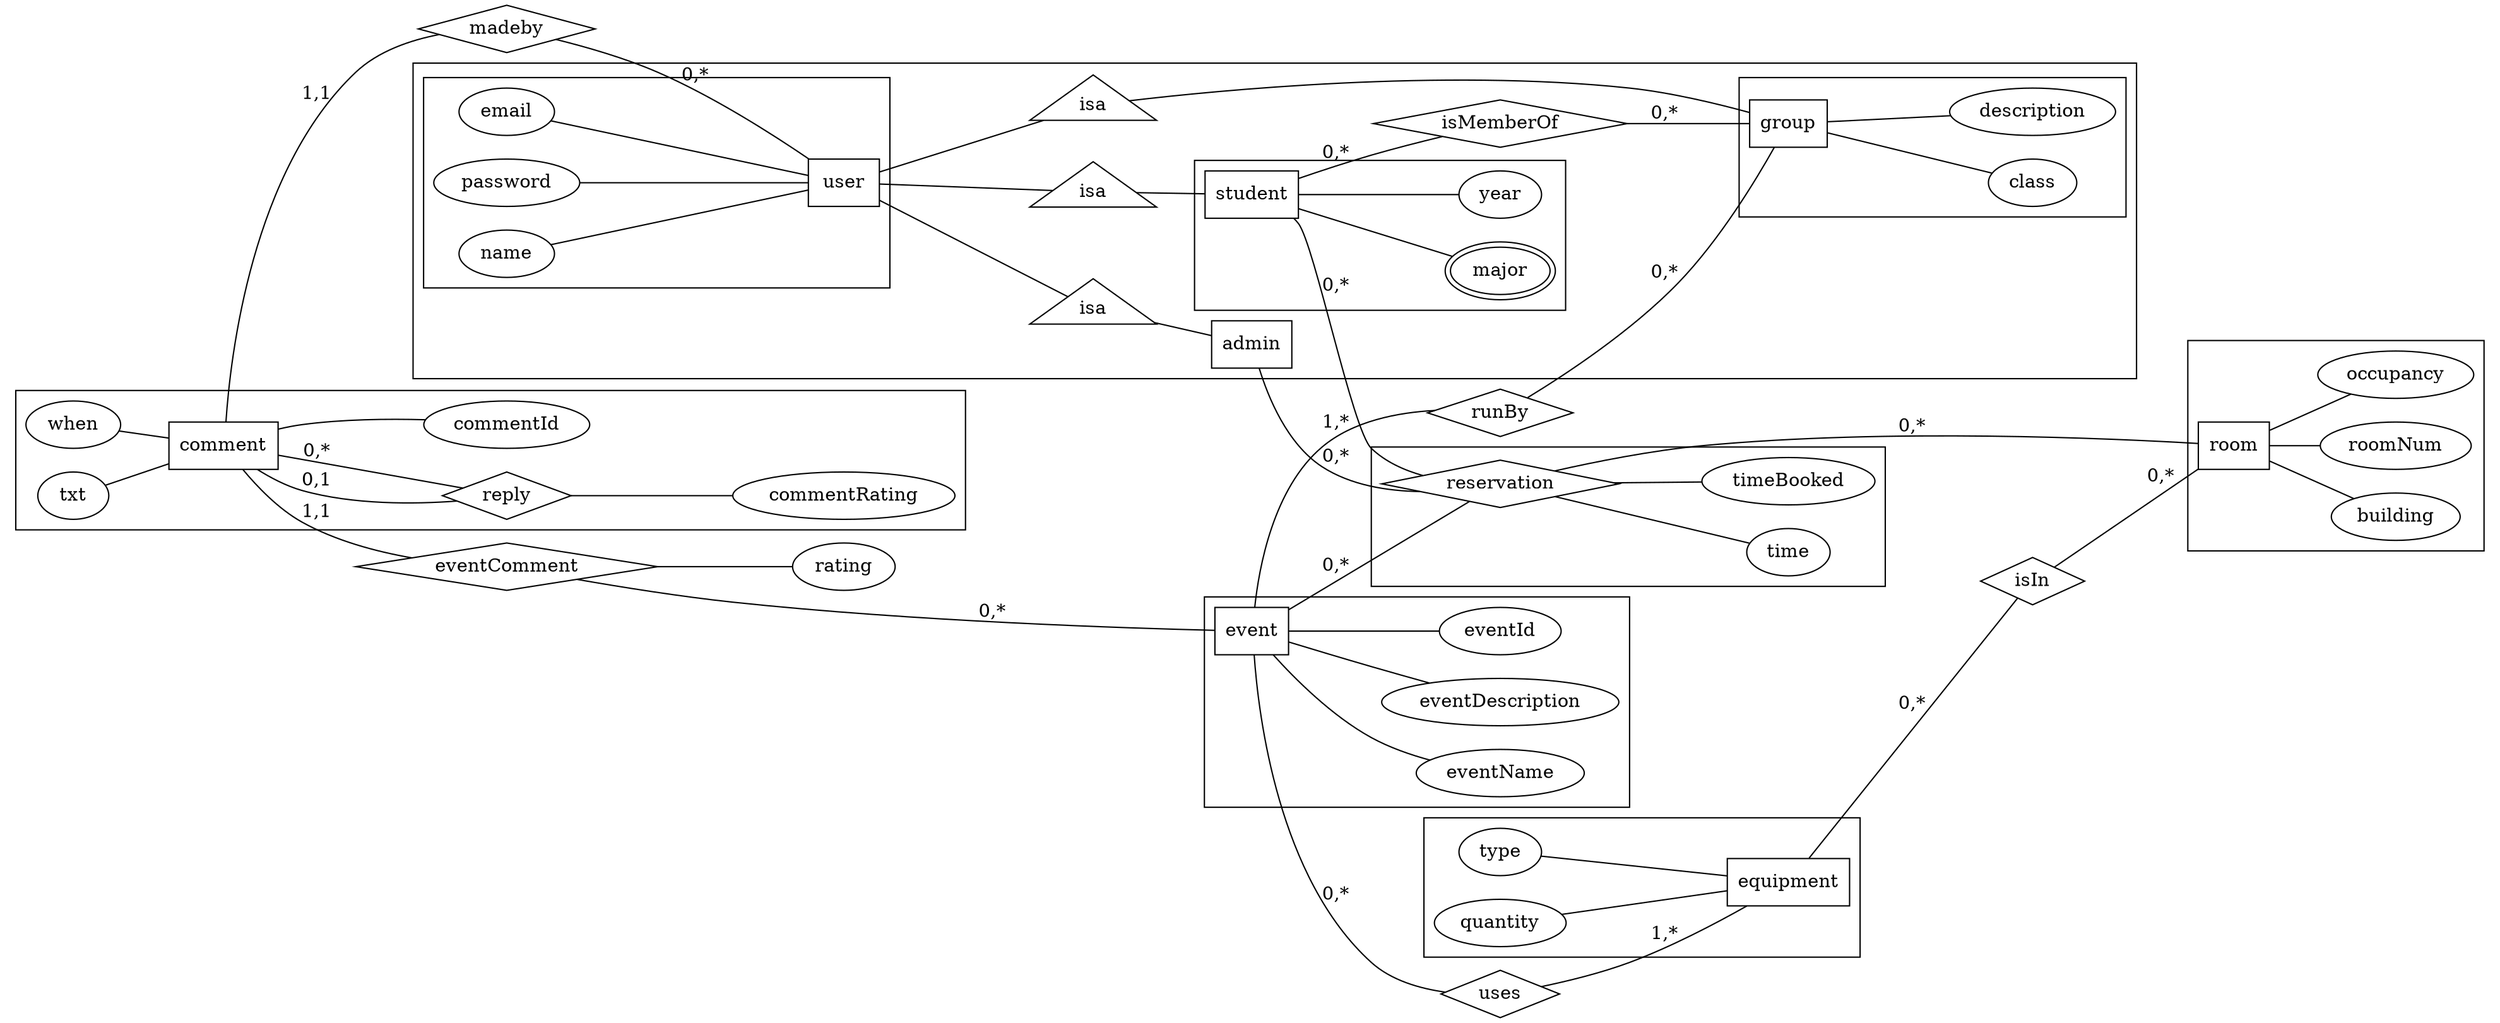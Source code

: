 graph{
rankdir=LR;

group [shape=box];
event [shape=box];
user [shape=box];
admin [shape=box];
student [shape=box];
room [shape=box];
//session [shape=box];
comment [shape=box];
equipment [shape=box];

isaadmin [shape=triangle,label=isa];
isastudent [shape=triangle,label=isa];
isagroup [shape=triangle,label=isa];

isMemberOf [shape=diamond];
reservation [shape=diamond]; //make this an entity and relations not one-to-one?
//loggedIn [shape=diamond];
eventComment [shape=diamond];
madeby [shape=diamond];
reply [shape=diamond];
isIn [shape=diamond];
uses [shape=diamond];
runBy [shape=diamond];

//stuff[peripheries=2];
major [peripheries=2];

//session--loggedIn [label="0,1"];
//loggedIn--user [label="0,*"];

eventComment--event [label="0,*"];
comment--eventComment [label="1,1"];
comment--madeby [label="1,1"];
madeby--user [label="0,*"];



equipment--isIn [label="0,*"];
isIn--room [label="0,*"];

event--runBy [label="1,*"];
runBy--group [label="0,*"];
event--uses [label="0,*"];
uses--equipment [label="1,*"];

//primary key of reservation is room and time?
student--reservation [label="0,*"];
reservation--room [label="0,*"];
reservation--event [label="0,*"]; //events can be in un-reservable places
admin--reservation [label="0,*"];

//attributes
subgraph cluster_users{

user--isastudent--student;
user--isaadmin--admin;
user--isagroup--group;


student--isMemberOf [label="0,*"];
isMemberOf--group [label="0,*"];


subgraph cluster_usergraph {
name--user;
email--user; //key
password--user;
}
subgraph cluster_studentgraph{
student--year;
student--major;
}

admin;

subgraph cluster_groupgraph{
group--class;
group--description;
//group--groupName; //key
//group--groupEmail; 
}
}

subgraph cluster_roomgraph{
room--building; //key
room--roomNum; //key
room--occupancy;
//stuff--room;
}

subgraph cluster_eventgraph{
event--eventName;
event--eventDescription;
event--eventId; //key
}

subgraph cluster_reservationgraph{
reservation--time;
reservation--timeBooked;
}

eventComment--rating;

subgraph cluster_commentgraph{

comment--reply [label="0,*"];
reply--comment [label="0,1"];

reply--commentRating;
when--comment;
txt--comment;
comment--commentId; //key
}

subgraph cluster_equipmentgraph{
type--equipment;
quantity--equipment;
}
}
